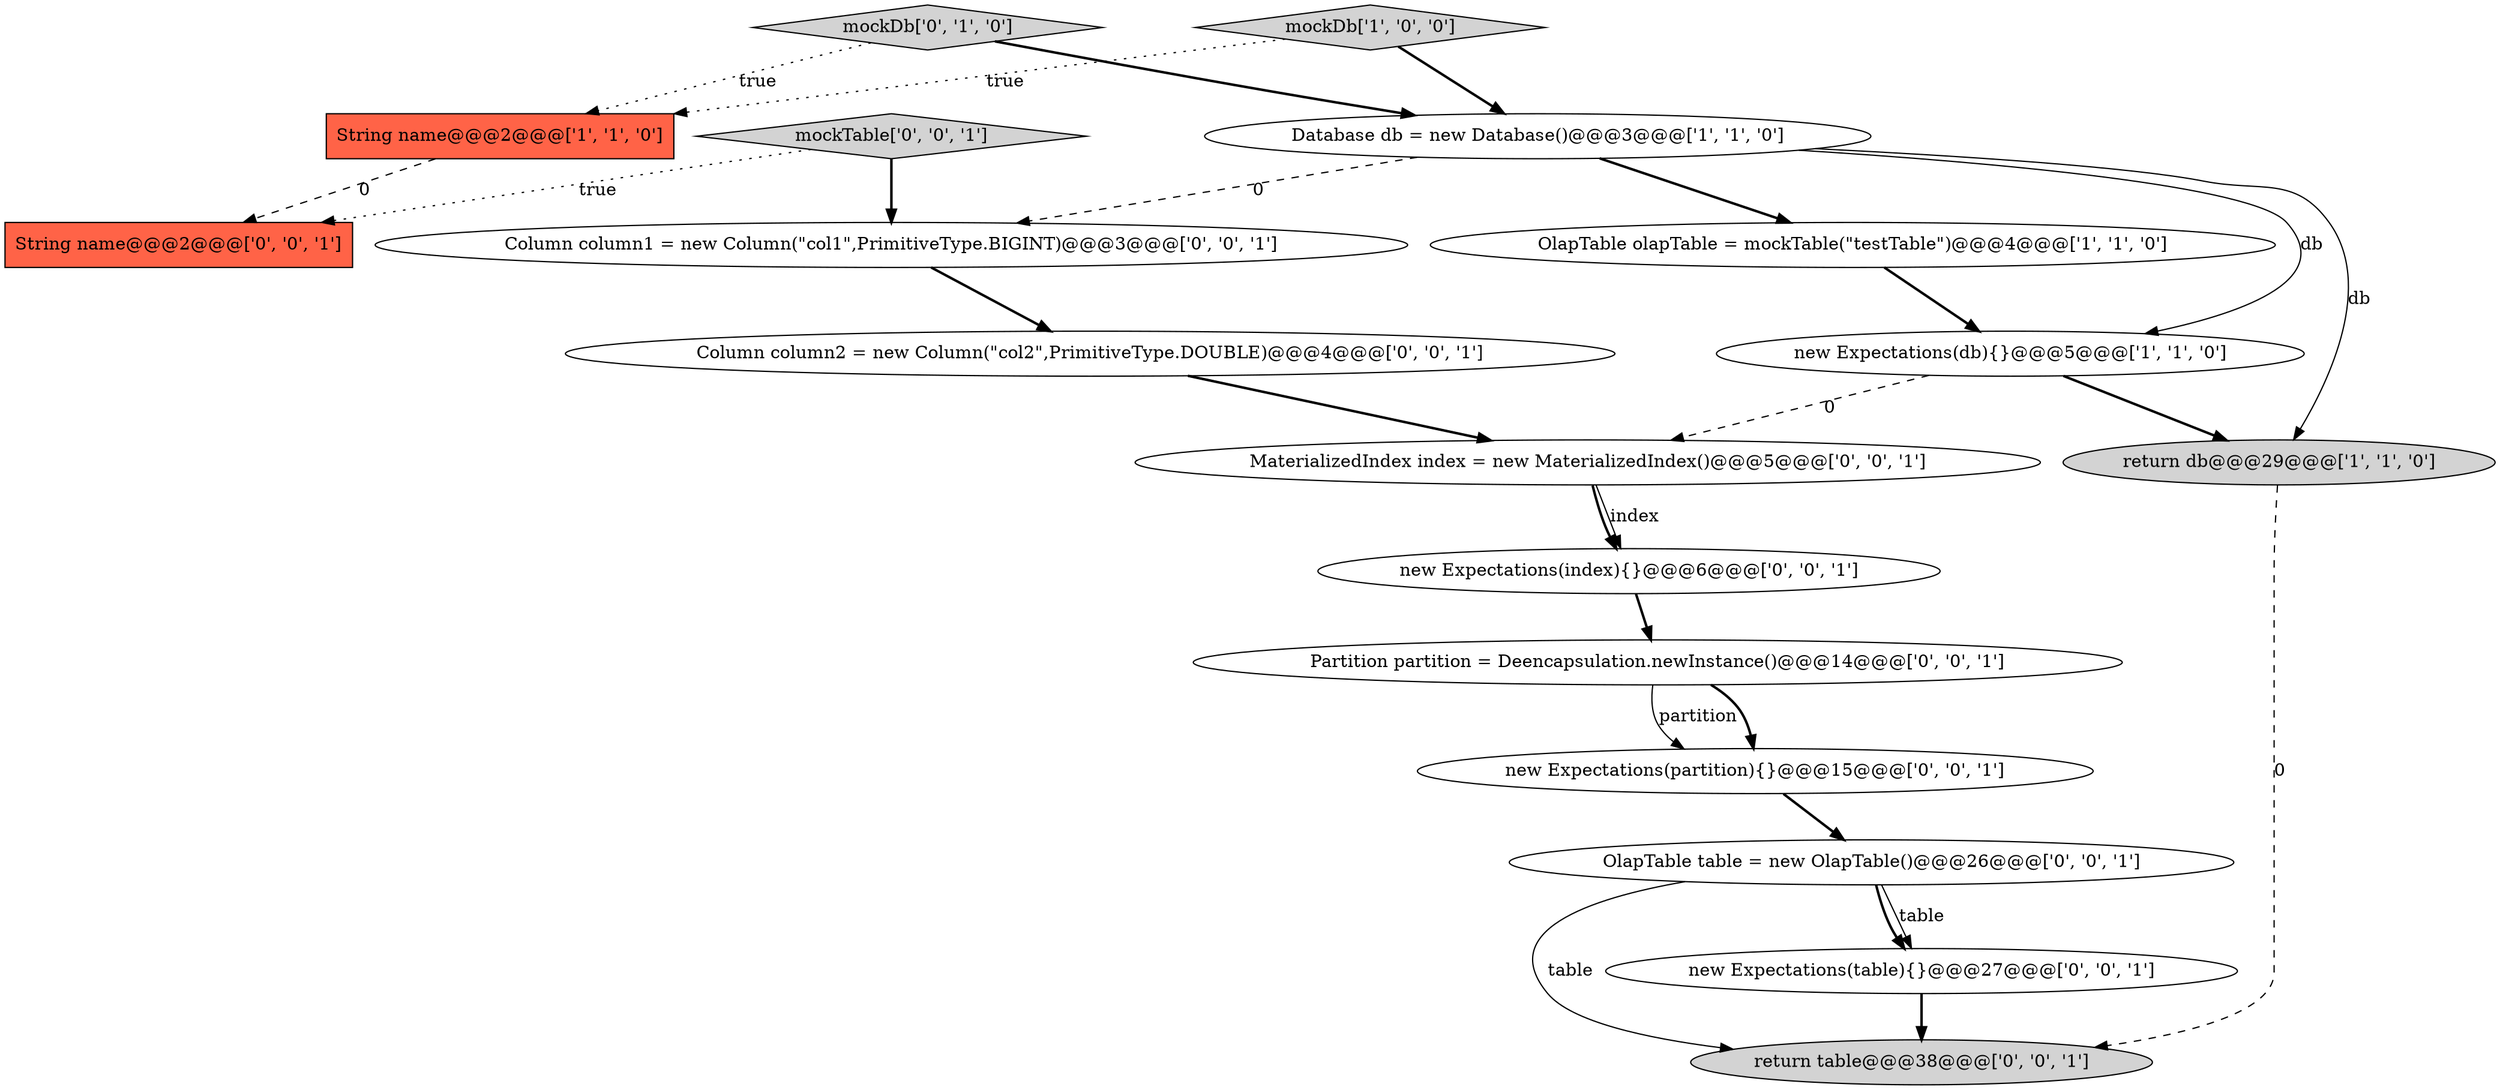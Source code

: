 digraph {
10 [style = filled, label = "new Expectations(table){}@@@27@@@['0', '0', '1']", fillcolor = white, shape = ellipse image = "AAA0AAABBB3BBB"];
16 [style = filled, label = "Partition partition = Deencapsulation.newInstance()@@@14@@@['0', '0', '1']", fillcolor = white, shape = ellipse image = "AAA0AAABBB3BBB"];
3 [style = filled, label = "String name@@@2@@@['1', '1', '0']", fillcolor = tomato, shape = box image = "AAA0AAABBB1BBB"];
13 [style = filled, label = "new Expectations(partition){}@@@15@@@['0', '0', '1']", fillcolor = white, shape = ellipse image = "AAA0AAABBB3BBB"];
17 [style = filled, label = "return table@@@38@@@['0', '0', '1']", fillcolor = lightgray, shape = ellipse image = "AAA0AAABBB3BBB"];
12 [style = filled, label = "Column column2 = new Column(\"col2\",PrimitiveType.DOUBLE)@@@4@@@['0', '0', '1']", fillcolor = white, shape = ellipse image = "AAA0AAABBB3BBB"];
9 [style = filled, label = "new Expectations(index){}@@@6@@@['0', '0', '1']", fillcolor = white, shape = ellipse image = "AAA0AAABBB3BBB"];
14 [style = filled, label = "mockTable['0', '0', '1']", fillcolor = lightgray, shape = diamond image = "AAA0AAABBB3BBB"];
7 [style = filled, label = "MaterializedIndex index = new MaterializedIndex()@@@5@@@['0', '0', '1']", fillcolor = white, shape = ellipse image = "AAA0AAABBB3BBB"];
6 [style = filled, label = "mockDb['0', '1', '0']", fillcolor = lightgray, shape = diamond image = "AAA0AAABBB2BBB"];
1 [style = filled, label = "new Expectations(db){}@@@5@@@['1', '1', '0']", fillcolor = white, shape = ellipse image = "AAA0AAABBB1BBB"];
11 [style = filled, label = "OlapTable table = new OlapTable()@@@26@@@['0', '0', '1']", fillcolor = white, shape = ellipse image = "AAA0AAABBB3BBB"];
5 [style = filled, label = "mockDb['1', '0', '0']", fillcolor = lightgray, shape = diamond image = "AAA0AAABBB1BBB"];
8 [style = filled, label = "Column column1 = new Column(\"col1\",PrimitiveType.BIGINT)@@@3@@@['0', '0', '1']", fillcolor = white, shape = ellipse image = "AAA0AAABBB3BBB"];
2 [style = filled, label = "return db@@@29@@@['1', '1', '0']", fillcolor = lightgray, shape = ellipse image = "AAA0AAABBB1BBB"];
15 [style = filled, label = "String name@@@2@@@['0', '0', '1']", fillcolor = tomato, shape = box image = "AAA0AAABBB3BBB"];
0 [style = filled, label = "Database db = new Database()@@@3@@@['1', '1', '0']", fillcolor = white, shape = ellipse image = "AAA0AAABBB1BBB"];
4 [style = filled, label = "OlapTable olapTable = mockTable(\"testTable\")@@@4@@@['1', '1', '0']", fillcolor = white, shape = ellipse image = "AAA0AAABBB1BBB"];
11->17 [style = solid, label="table"];
12->7 [style = bold, label=""];
16->13 [style = solid, label="partition"];
0->4 [style = bold, label=""];
8->12 [style = bold, label=""];
10->17 [style = bold, label=""];
7->9 [style = bold, label=""];
5->3 [style = dotted, label="true"];
2->17 [style = dashed, label="0"];
9->16 [style = bold, label=""];
6->0 [style = bold, label=""];
0->1 [style = solid, label="db"];
0->2 [style = solid, label="db"];
16->13 [style = bold, label=""];
4->1 [style = bold, label=""];
1->7 [style = dashed, label="0"];
5->0 [style = bold, label=""];
13->11 [style = bold, label=""];
11->10 [style = bold, label=""];
7->9 [style = solid, label="index"];
14->15 [style = dotted, label="true"];
14->8 [style = bold, label=""];
3->15 [style = dashed, label="0"];
6->3 [style = dotted, label="true"];
11->10 [style = solid, label="table"];
1->2 [style = bold, label=""];
0->8 [style = dashed, label="0"];
}
